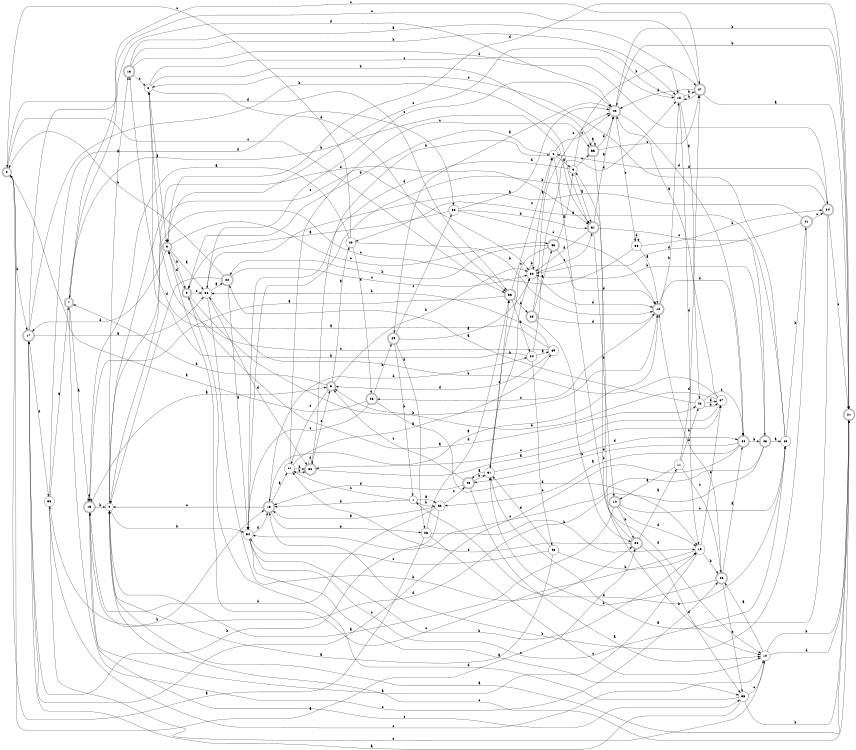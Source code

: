 digraph n46_2 {
__start0 [label="" shape="none"];

rankdir=LR;
size="8,5";

s0 [style="rounded,filled", color="black", fillcolor="white" shape="doublecircle", label="0"];
s1 [style="filled", color="black", fillcolor="white" shape="circle", label="1"];
s2 [style="rounded,filled", color="black", fillcolor="white" shape="doublecircle", label="2"];
s3 [style="filled", color="black", fillcolor="white" shape="circle", label="3"];
s4 [style="filled", color="black", fillcolor="white" shape="circle", label="4"];
s5 [style="rounded,filled", color="black", fillcolor="white" shape="doublecircle", label="5"];
s6 [style="filled", color="black", fillcolor="white" shape="circle", label="6"];
s7 [style="rounded,filled", color="black", fillcolor="white" shape="doublecircle", label="7"];
s8 [style="filled", color="black", fillcolor="white" shape="circle", label="8"];
s9 [style="rounded,filled", color="black", fillcolor="white" shape="doublecircle", label="9"];
s10 [style="filled", color="black", fillcolor="white" shape="circle", label="10"];
s11 [style="filled", color="black", fillcolor="white" shape="circle", label="11"];
s12 [style="rounded,filled", color="black", fillcolor="white" shape="doublecircle", label="12"];
s13 [style="rounded,filled", color="black", fillcolor="white" shape="doublecircle", label="13"];
s14 [style="rounded,filled", color="black", fillcolor="white" shape="doublecircle", label="14"];
s15 [style="rounded,filled", color="black", fillcolor="white" shape="doublecircle", label="15"];
s16 [style="rounded,filled", color="black", fillcolor="white" shape="doublecircle", label="16"];
s17 [style="rounded,filled", color="black", fillcolor="white" shape="doublecircle", label="17"];
s18 [style="filled", color="black", fillcolor="white" shape="circle", label="18"];
s19 [style="filled", color="black", fillcolor="white" shape="circle", label="19"];
s20 [style="filled", color="black", fillcolor="white" shape="circle", label="20"];
s21 [style="rounded,filled", color="black", fillcolor="white" shape="doublecircle", label="21"];
s22 [style="rounded,filled", color="black", fillcolor="white" shape="doublecircle", label="22"];
s23 [style="rounded,filled", color="black", fillcolor="white" shape="doublecircle", label="23"];
s24 [style="filled", color="black", fillcolor="white" shape="circle", label="24"];
s25 [style="rounded,filled", color="black", fillcolor="white" shape="doublecircle", label="25"];
s26 [style="filled", color="black", fillcolor="white" shape="circle", label="26"];
s27 [style="filled", color="black", fillcolor="white" shape="circle", label="27"];
s28 [style="rounded,filled", color="black", fillcolor="white" shape="doublecircle", label="28"];
s29 [style="rounded,filled", color="black", fillcolor="white" shape="doublecircle", label="29"];
s30 [style="filled", color="black", fillcolor="white" shape="circle", label="30"];
s31 [style="filled", color="black", fillcolor="white" shape="circle", label="31"];
s32 [style="rounded,filled", color="black", fillcolor="white" shape="doublecircle", label="32"];
s33 [style="rounded,filled", color="black", fillcolor="white" shape="doublecircle", label="33"];
s34 [style="rounded,filled", color="black", fillcolor="white" shape="doublecircle", label="34"];
s35 [style="filled", color="black", fillcolor="white" shape="circle", label="35"];
s36 [style="filled", color="black", fillcolor="white" shape="circle", label="36"];
s37 [style="filled", color="black", fillcolor="white" shape="circle", label="37"];
s38 [style="filled", color="black", fillcolor="white" shape="circle", label="38"];
s39 [style="filled", color="black", fillcolor="white" shape="circle", label="39"];
s40 [style="filled", color="black", fillcolor="white" shape="circle", label="40"];
s41 [style="rounded,filled", color="black", fillcolor="white" shape="doublecircle", label="41"];
s42 [style="filled", color="black", fillcolor="white" shape="circle", label="42"];
s43 [style="rounded,filled", color="black", fillcolor="white" shape="doublecircle", label="43"];
s44 [style="rounded,filled", color="black", fillcolor="white" shape="doublecircle", label="44"];
s45 [style="rounded,filled", color="black", fillcolor="white" shape="doublecircle", label="45"];
s46 [style="rounded,filled", color="black", fillcolor="white" shape="doublecircle", label="46"];
s47 [style="rounded,filled", color="black", fillcolor="white" shape="doublecircle", label="47"];
s48 [style="filled", color="black", fillcolor="white" shape="circle", label="48"];
s49 [style="rounded,filled", color="black", fillcolor="white" shape="doublecircle", label="49"];
s50 [style="filled", color="black", fillcolor="white" shape="circle", label="50"];
s51 [style="rounded,filled", color="black", fillcolor="white" shape="doublecircle", label="51"];
s52 [style="filled", color="black", fillcolor="white" shape="circle", label="52"];
s53 [style="rounded,filled", color="black", fillcolor="white" shape="doublecircle", label="53"];
s54 [style="filled", color="black", fillcolor="white" shape="circle", label="54"];
s55 [style="rounded,filled", color="black", fillcolor="white" shape="doublecircle", label="55"];
s56 [style="filled", color="black", fillcolor="white" shape="circle", label="56"];
s0 -> s28 [label="a"];
s0 -> s17 [label="b"];
s0 -> s33 [label="c"];
s0 -> s33 [label="d"];
s1 -> s52 [label="a"];
s1 -> s52 [label="b"];
s1 -> s27 [label="c"];
s1 -> s16 [label="d"];
s2 -> s42 [label="a"];
s2 -> s12 [label="b"];
s2 -> s56 [label="c"];
s2 -> s9 [label="d"];
s3 -> s51 [label="a"];
s3 -> s47 [label="b"];
s3 -> s55 [label="c"];
s3 -> s54 [label="d"];
s4 -> s13 [label="a"];
s4 -> s54 [label="b"];
s4 -> s30 [label="c"];
s4 -> s51 [label="d"];
s5 -> s40 [label="a"];
s5 -> s30 [label="b"];
s5 -> s27 [label="c"];
s5 -> s7 [label="d"];
s6 -> s3 [label="a"];
s6 -> s2 [label="b"];
s6 -> s49 [label="c"];
s6 -> s10 [label="d"];
s7 -> s15 [label="a"];
s7 -> s51 [label="b"];
s7 -> s46 [label="c"];
s7 -> s49 [label="d"];
s8 -> s9 [label="a"];
s8 -> s55 [label="b"];
s8 -> s18 [label="c"];
s8 -> s33 [label="d"];
s9 -> s56 [label="a"];
s9 -> s2 [label="b"];
s9 -> s53 [label="c"];
s9 -> s17 [label="d"];
s10 -> s46 [label="a"];
s10 -> s21 [label="b"];
s10 -> s36 [label="c"];
s10 -> s21 [label="d"];
s11 -> s14 [label="a"];
s11 -> s42 [label="b"];
s11 -> s46 [label="c"];
s11 -> s47 [label="d"];
s12 -> s16 [label="a"];
s12 -> s18 [label="b"];
s12 -> s25 [label="c"];
s12 -> s44 [label="d"];
s13 -> s18 [label="a"];
s13 -> s18 [label="b"];
s13 -> s8 [label="c"];
s13 -> s34 [label="d"];
s14 -> s4 [label="a"];
s14 -> s28 [label="b"];
s14 -> s20 [label="c"];
s14 -> s19 [label="d"];
s15 -> s5 [label="a"];
s15 -> s4 [label="b"];
s15 -> s35 [label="c"];
s15 -> s15 [label="d"];
s16 -> s27 [label="a"];
s16 -> s26 [label="b"];
s16 -> s4 [label="c"];
s16 -> s24 [label="d"];
s17 -> s56 [label="a"];
s17 -> s51 [label="b"];
s17 -> s47 [label="c"];
s17 -> s36 [label="d"];
s18 -> s42 [label="a"];
s18 -> s47 [label="b"];
s18 -> s9 [label="c"];
s18 -> s19 [label="d"];
s19 -> s15 [label="a"];
s19 -> s46 [label="b"];
s19 -> s9 [label="c"];
s19 -> s37 [label="d"];
s20 -> s40 [label="a"];
s20 -> s41 [label="b"];
s20 -> s8 [label="c"];
s20 -> s1 [label="d"];
s21 -> s4 [label="a"];
s21 -> s49 [label="b"];
s21 -> s4 [label="c"];
s21 -> s9 [label="d"];
s22 -> s54 [label="a"];
s22 -> s0 [label="b"];
s22 -> s30 [label="c"];
s22 -> s4 [label="d"];
s23 -> s53 [label="a"];
s23 -> s28 [label="b"];
s23 -> s49 [label="c"];
s23 -> s12 [label="d"];
s24 -> s39 [label="a"];
s24 -> s8 [label="b"];
s24 -> s48 [label="c"];
s24 -> s18 [label="d"];
s25 -> s0 [label="a"];
s25 -> s29 [label="b"];
s25 -> s54 [label="c"];
s25 -> s19 [label="d"];
s26 -> s0 [label="a"];
s26 -> s19 [label="b"];
s26 -> s10 [label="c"];
s26 -> s33 [label="d"];
s27 -> s39 [label="a"];
s27 -> s32 [label="b"];
s27 -> s55 [label="c"];
s27 -> s32 [label="d"];
s28 -> s11 [label="a"];
s28 -> s3 [label="b"];
s28 -> s27 [label="c"];
s28 -> s35 [label="d"];
s29 -> s30 [label="a"];
s29 -> s1 [label="b"];
s29 -> s50 [label="c"];
s29 -> s26 [label="d"];
s30 -> s6 [label="a"];
s30 -> s30 [label="b"];
s30 -> s51 [label="c"];
s30 -> s12 [label="d"];
s31 -> s45 [label="a"];
s31 -> s30 [label="b"];
s31 -> s33 [label="c"];
s31 -> s44 [label="d"];
s32 -> s37 [label="a"];
s32 -> s6 [label="b"];
s32 -> s5 [label="c"];
s32 -> s32 [label="d"];
s33 -> s15 [label="a"];
s33 -> s24 [label="b"];
s33 -> s6 [label="c"];
s33 -> s23 [label="d"];
s34 -> s31 [label="a"];
s34 -> s54 [label="b"];
s34 -> s21 [label="c"];
s34 -> s6 [label="d"];
s35 -> s17 [label="a"];
s35 -> s21 [label="b"];
s35 -> s10 [label="c"];
s35 -> s2 [label="d"];
s36 -> s7 [label="a"];
s36 -> s16 [label="b"];
s36 -> s10 [label="c"];
s36 -> s50 [label="d"];
s37 -> s49 [label="a"];
s37 -> s56 [label="b"];
s37 -> s32 [label="c"];
s37 -> s5 [label="d"];
s38 -> s12 [label="a"];
s38 -> s34 [label="b"];
s38 -> s4 [label="c"];
s38 -> s38 [label="d"];
s39 -> s13 [label="a"];
s39 -> s56 [label="b"];
s39 -> s8 [label="c"];
s39 -> s5 [label="d"];
s40 -> s15 [label="a"];
s40 -> s12 [label="b"];
s40 -> s0 [label="c"];
s40 -> s25 [label="d"];
s41 -> s56 [label="a"];
s41 -> s16 [label="b"];
s41 -> s34 [label="c"];
s41 -> s30 [label="d"];
s42 -> s22 [label="a"];
s42 -> s37 [label="b"];
s42 -> s44 [label="c"];
s42 -> s37 [label="d"];
s43 -> s20 [label="a"];
s43 -> s30 [label="b"];
s43 -> s54 [label="c"];
s43 -> s15 [label="d"];
s44 -> s52 [label="a"];
s44 -> s43 [label="b"];
s44 -> s17 [label="c"];
s44 -> s45 [label="d"];
s45 -> s10 [label="a"];
s45 -> s31 [label="b"];
s45 -> s5 [label="c"];
s45 -> s16 [label="d"];
s46 -> s44 [label="a"];
s46 -> s31 [label="b"];
s46 -> s35 [label="c"];
s46 -> s12 [label="d"];
s47 -> s21 [label="a"];
s47 -> s18 [label="b"];
s47 -> s7 [label="c"];
s47 -> s49 [label="d"];
s48 -> s4 [label="a"];
s48 -> s19 [label="b"];
s48 -> s54 [label="c"];
s48 -> s31 [label="d"];
s49 -> s29 [label="a"];
s49 -> s21 [label="b"];
s49 -> s38 [label="c"];
s49 -> s44 [label="d"];
s50 -> s2 [label="a"];
s50 -> s51 [label="b"];
s50 -> s12 [label="c"];
s50 -> s49 [label="d"];
s51 -> s49 [label="a"];
s51 -> s14 [label="b"];
s51 -> s43 [label="c"];
s51 -> s30 [label="d"];
s52 -> s16 [label="a"];
s52 -> s17 [label="b"];
s52 -> s45 [label="c"];
s52 -> s15 [label="d"];
s53 -> s3 [label="a"];
s53 -> s22 [label="b"];
s53 -> s31 [label="c"];
s53 -> s12 [label="d"];
s54 -> s35 [label="a"];
s54 -> s19 [label="b"];
s54 -> s20 [label="c"];
s54 -> s16 [label="d"];
s55 -> s55 [label="a"];
s55 -> s10 [label="b"];
s55 -> s47 [label="c"];
s55 -> s49 [label="d"];
s56 -> s22 [label="a"];
s56 -> s28 [label="b"];
s56 -> s49 [label="c"];
s56 -> s32 [label="d"];

}